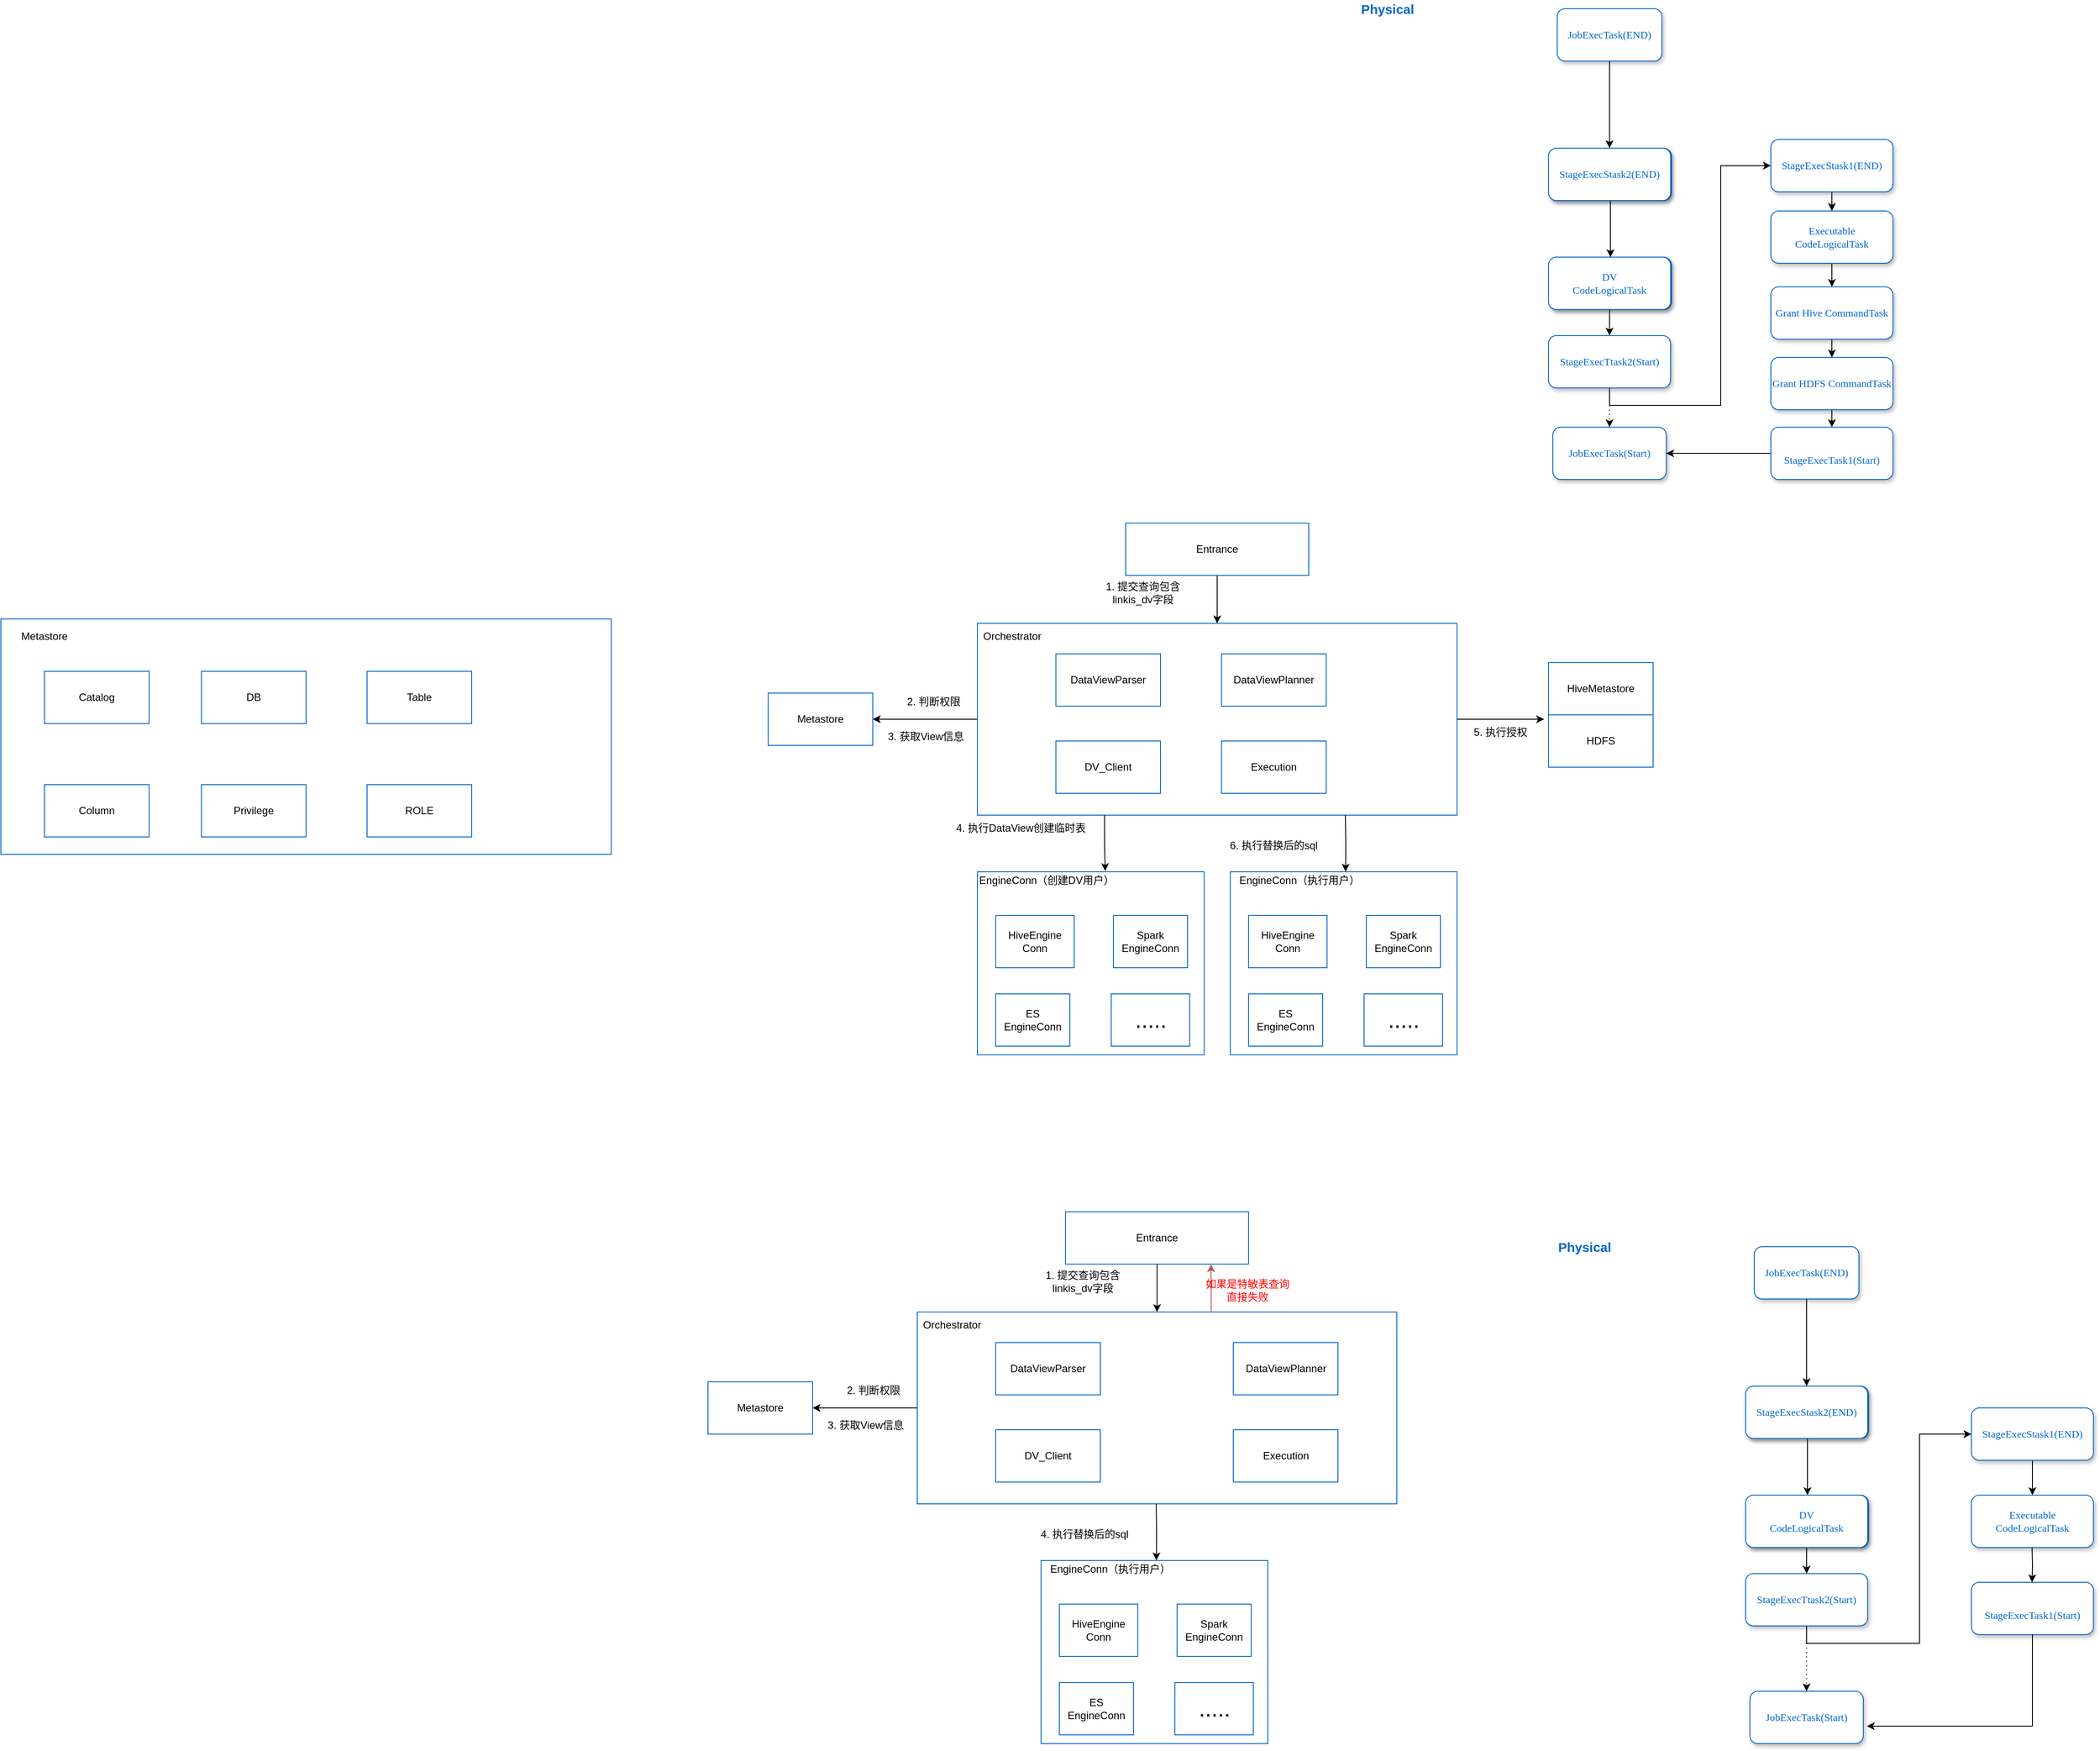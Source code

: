 <mxfile version="17.4.6" type="github">
  <diagram id="a85_j4YZkIVakMrymHND" name="Page-1">
    <mxGraphModel dx="1808" dy="487" grid="1" gridSize="10" guides="1" tooltips="1" connect="1" arrows="1" fold="1" page="1" pageScale="1" pageWidth="827" pageHeight="1169" math="0" shadow="0">
      <root>
        <mxCell id="0" />
        <mxCell id="1" parent="0" />
        <mxCell id="lfso0p7UZnsezRo0NtbR-8" value="" style="rounded=0;whiteSpace=wrap;html=1;strokeColor=#0066CC;" parent="1" vertex="1">
          <mxGeometry x="-680" y="800" width="700" height="270" as="geometry" />
        </mxCell>
        <mxCell id="lfso0p7UZnsezRo0NtbR-1" value="Catalog" style="rounded=0;whiteSpace=wrap;html=1;strokeColor=#0066CC;fillColor=#FFFFFF;" parent="1" vertex="1">
          <mxGeometry x="-630" y="860" width="120" height="60" as="geometry" />
        </mxCell>
        <mxCell id="lfso0p7UZnsezRo0NtbR-2" value="DB" style="rounded=0;whiteSpace=wrap;html=1;fillColor=#FFFFFF;strokeColor=#0066CC;" parent="1" vertex="1">
          <mxGeometry x="-450" y="860" width="120" height="60" as="geometry" />
        </mxCell>
        <mxCell id="lfso0p7UZnsezRo0NtbR-3" value="Table" style="rounded=0;whiteSpace=wrap;html=1;fillColor=#FFFFFF;strokeColor=#0066CC;" parent="1" vertex="1">
          <mxGeometry x="-260" y="860" width="120" height="60" as="geometry" />
        </mxCell>
        <mxCell id="lfso0p7UZnsezRo0NtbR-5" value="Column" style="rounded=0;whiteSpace=wrap;html=1;fillColor=#FFFFFF;strokeColor=#0066CC;" parent="1" vertex="1">
          <mxGeometry x="-630" y="990" width="120" height="60" as="geometry" />
        </mxCell>
        <mxCell id="lfso0p7UZnsezRo0NtbR-6" value="Privilege" style="rounded=0;whiteSpace=wrap;html=1;fillColor=#FFFFFF;strokeColor=#0066CC;" parent="1" vertex="1">
          <mxGeometry x="-450" y="990" width="120" height="60" as="geometry" />
        </mxCell>
        <mxCell id="lfso0p7UZnsezRo0NtbR-7" value="ROLE" style="rounded=0;whiteSpace=wrap;html=1;fillColor=#FFFFFF;strokeColor=#0066CC;" parent="1" vertex="1">
          <mxGeometry x="-260" y="990" width="120" height="60" as="geometry" />
        </mxCell>
        <mxCell id="lfso0p7UZnsezRo0NtbR-9" value="Metastore" style="text;html=1;strokeColor=none;fillColor=none;align=center;verticalAlign=middle;whiteSpace=wrap;rounded=0;" parent="1" vertex="1">
          <mxGeometry x="-650" y="810" width="40" height="20" as="geometry" />
        </mxCell>
        <mxCell id="iUMcvWfXZ97UgZ7708nX-7" style="edgeStyle=orthogonalEdgeStyle;rounded=0;orthogonalLoop=1;jettySize=auto;html=1;exitX=0.5;exitY=1;exitDx=0;exitDy=0;entryX=0.5;entryY=0;entryDx=0;entryDy=0;" parent="1" source="Wl6oobxlPlHAUqQ0Epux-1" target="Wl6oobxlPlHAUqQ0Epux-59" edge="1">
          <mxGeometry relative="1" as="geometry" />
        </mxCell>
        <mxCell id="Wl6oobxlPlHAUqQ0Epux-1" value="JobExecTask(END)" style="whiteSpace=wrap;html=1;rounded=1;shadow=1;labelBackgroundColor=none;strokeWidth=1;fontFamily=Verdana;fontSize=12;align=center;fillColor=#FFFFFF;fontColor=#0066CC;strokeColor=#0066CC;" parent="1" vertex="1">
          <mxGeometry x="1105" y="100" width="120" height="60" as="geometry" />
        </mxCell>
        <mxCell id="Wl6oobxlPlHAUqQ0Epux-51" style="edgeStyle=orthogonalEdgeStyle;rounded=0;orthogonalLoop=1;jettySize=auto;html=1;exitX=0.5;exitY=1;exitDx=0;exitDy=0;" parent="1" source="Wl6oobxlPlHAUqQ0Epux-2" target="Wl6oobxlPlHAUqQ0Epux-48" edge="1">
          <mxGeometry relative="1" as="geometry" />
        </mxCell>
        <mxCell id="Wl6oobxlPlHAUqQ0Epux-2" value="&lt;span&gt;StageExecStask1(END)&lt;/span&gt;" style="whiteSpace=wrap;html=1;rounded=1;shadow=1;labelBackgroundColor=none;strokeWidth=1;fontFamily=Verdana;fontSize=12;align=center;fillColor=#FFFFFF;fontColor=#0066CC;strokeColor=#0066CC;" parent="1" vertex="1">
          <mxGeometry x="1350" y="250" width="140" height="60" as="geometry" />
        </mxCell>
        <mxCell id="Wl6oobxlPlHAUqQ0Epux-3" value="&lt;span style=&quot;font-size: 15px&quot;&gt;&lt;b&gt;Physical&lt;/b&gt;&lt;/span&gt;" style="text;html=1;align=center;verticalAlign=middle;resizable=0;points=[];autosize=1;fontColor=#0066CC;" parent="1" vertex="1">
          <mxGeometry x="870" y="90" width="80" height="20" as="geometry" />
        </mxCell>
        <mxCell id="Wl6oobxlPlHAUqQ0Epux-55" style="edgeStyle=orthogonalEdgeStyle;rounded=0;orthogonalLoop=1;jettySize=auto;html=1;exitX=0.5;exitY=1;exitDx=0;exitDy=0;entryX=0.5;entryY=0;entryDx=0;entryDy=0;" parent="1" source="Wl6oobxlPlHAUqQ0Epux-4" target="Wl6oobxlPlHAUqQ0Epux-7" edge="1">
          <mxGeometry relative="1" as="geometry" />
        </mxCell>
        <mxCell id="Wl6oobxlPlHAUqQ0Epux-4" value="DV&lt;br&gt;CodeLogicalTask" style="whiteSpace=wrap;html=1;rounded=1;shadow=1;labelBackgroundColor=none;strokeWidth=1;fontFamily=Verdana;fontSize=12;align=center;fillColor=#FFFFFF;fontColor=#0066CC;strokeColor=#0066CC;" parent="1" vertex="1">
          <mxGeometry x="1096" y="385" width="140" height="60" as="geometry" />
        </mxCell>
        <mxCell id="iUMcvWfXZ97UgZ7708nX-8" style="edgeStyle=orthogonalEdgeStyle;rounded=0;orthogonalLoop=1;jettySize=auto;html=1;exitX=0.5;exitY=1;exitDx=0;exitDy=0;entryX=0;entryY=0.5;entryDx=0;entryDy=0;" parent="1" source="Wl6oobxlPlHAUqQ0Epux-7" target="Wl6oobxlPlHAUqQ0Epux-2" edge="1">
          <mxGeometry relative="1" as="geometry" />
        </mxCell>
        <mxCell id="iUMcvWfXZ97UgZ7708nX-14" style="edgeStyle=orthogonalEdgeStyle;rounded=0;orthogonalLoop=1;jettySize=auto;html=1;exitX=0.5;exitY=1;exitDx=0;exitDy=0;entryX=0.5;entryY=0;entryDx=0;entryDy=0;dashed=1;dashPattern=1 4;" parent="1" source="Wl6oobxlPlHAUqQ0Epux-7" target="Wl6oobxlPlHAUqQ0Epux-9" edge="1">
          <mxGeometry relative="1" as="geometry" />
        </mxCell>
        <mxCell id="Wl6oobxlPlHAUqQ0Epux-7" value="&lt;span&gt;StageExecTtask2(Start)&lt;/span&gt;" style="whiteSpace=wrap;html=1;rounded=1;shadow=1;labelBackgroundColor=none;strokeWidth=1;fontFamily=Verdana;fontSize=12;align=center;fillColor=#FFFFFF;fontColor=#0066CC;strokeColor=#0066CC;" parent="1" vertex="1">
          <mxGeometry x="1095" y="475" width="140" height="60" as="geometry" />
        </mxCell>
        <mxCell id="Wl6oobxlPlHAUqQ0Epux-9" value="JobExecTask(Start)" style="whiteSpace=wrap;html=1;rounded=1;shadow=1;labelBackgroundColor=none;strokeWidth=1;fontFamily=Verdana;fontSize=12;align=center;fillColor=#FFFFFF;fontColor=#0066CC;strokeColor=#0066CC;" parent="1" vertex="1">
          <mxGeometry x="1100" y="580" width="130" height="60" as="geometry" />
        </mxCell>
        <mxCell id="Wl6oobxlPlHAUqQ0Epux-86" style="edgeStyle=orthogonalEdgeStyle;rounded=0;orthogonalLoop=1;jettySize=auto;html=1;exitX=0;exitY=0.5;exitDx=0;exitDy=0;entryX=1;entryY=0.5;entryDx=0;entryDy=0;" parent="1" source="Wl6oobxlPlHAUqQ0Epux-13" target="Wl6oobxlPlHAUqQ0Epux-84" edge="1">
          <mxGeometry relative="1" as="geometry" />
        </mxCell>
        <mxCell id="iUMcvWfXZ97UgZ7708nX-3" style="edgeStyle=orthogonalEdgeStyle;rounded=0;orthogonalLoop=1;jettySize=auto;html=1;" parent="1" source="Wl6oobxlPlHAUqQ0Epux-13" edge="1">
          <mxGeometry relative="1" as="geometry">
            <mxPoint x="1090" y="915" as="targetPoint" />
          </mxGeometry>
        </mxCell>
        <mxCell id="Wl6oobxlPlHAUqQ0Epux-13" value="" style="rounded=0;whiteSpace=wrap;html=1;strokeColor=#0066CC;" parent="1" vertex="1">
          <mxGeometry x="440" y="805" width="550" height="220" as="geometry" />
        </mxCell>
        <mxCell id="Wl6oobxlPlHAUqQ0Epux-26" style="edgeStyle=orthogonalEdgeStyle;rounded=0;orthogonalLoop=1;jettySize=auto;html=1;exitX=0.5;exitY=1;exitDx=0;exitDy=0;entryX=0.5;entryY=0;entryDx=0;entryDy=0;" parent="1" source="Wl6oobxlPlHAUqQ0Epux-14" target="Wl6oobxlPlHAUqQ0Epux-13" edge="1">
          <mxGeometry relative="1" as="geometry" />
        </mxCell>
        <mxCell id="Wl6oobxlPlHAUqQ0Epux-14" value="Entrance" style="rounded=0;whiteSpace=wrap;html=1;strokeColor=#0066CC;fillColor=#FFFFFF;" parent="1" vertex="1">
          <mxGeometry x="610" y="690" width="210" height="60" as="geometry" />
        </mxCell>
        <mxCell id="Wl6oobxlPlHAUqQ0Epux-15" value="DataViewPlanner" style="rounded=0;whiteSpace=wrap;html=1;fillColor=#FFFFFF;strokeColor=#0066CC;" parent="1" vertex="1">
          <mxGeometry x="720" y="840" width="120" height="60" as="geometry" />
        </mxCell>
        <mxCell id="Wl6oobxlPlHAUqQ0Epux-20" value="Orchestrator" style="text;html=1;strokeColor=none;fillColor=none;align=center;verticalAlign=middle;whiteSpace=wrap;rounded=0;" parent="1" vertex="1">
          <mxGeometry x="460" y="810" width="40" height="20" as="geometry" />
        </mxCell>
        <mxCell id="Wl6oobxlPlHAUqQ0Epux-22" value="DataViewParser" style="rounded=0;whiteSpace=wrap;html=1;strokeColor=#0066CC;fillColor=#FFFFFF;" parent="1" vertex="1">
          <mxGeometry x="530" y="840" width="120" height="60" as="geometry" />
        </mxCell>
        <mxCell id="Wl6oobxlPlHAUqQ0Epux-27" value="1. 提交查询包含linkis_dv字段" style="text;html=1;strokeColor=none;fillColor=none;align=center;verticalAlign=middle;whiteSpace=wrap;rounded=0;" parent="1" vertex="1">
          <mxGeometry x="580" y="760" width="100" height="20" as="geometry" />
        </mxCell>
        <mxCell id="Wl6oobxlPlHAUqQ0Epux-28" value="DV_Client" style="rounded=0;whiteSpace=wrap;html=1;strokeColor=#0066CC;fillColor=#FFFFFF;" parent="1" vertex="1">
          <mxGeometry x="530" y="940" width="120" height="60" as="geometry" />
        </mxCell>
        <mxCell id="Wl6oobxlPlHAUqQ0Epux-29" value="Execution" style="rounded=0;whiteSpace=wrap;html=1;fillColor=#FFFFFF;strokeColor=#0066CC;" parent="1" vertex="1">
          <mxGeometry x="720" y="940" width="120" height="60" as="geometry" />
        </mxCell>
        <mxCell id="Wl6oobxlPlHAUqQ0Epux-31" value="" style="rounded=0;whiteSpace=wrap;html=1;strokeColor=#0066CC;" parent="1" vertex="1">
          <mxGeometry x="440" y="1090" width="260" height="210" as="geometry" />
        </mxCell>
        <mxCell id="Wl6oobxlPlHAUqQ0Epux-32" value="EngineConn（创建DV用户）" style="text;html=1;strokeColor=none;fillColor=none;align=center;verticalAlign=middle;whiteSpace=wrap;rounded=0;" parent="1" vertex="1">
          <mxGeometry x="440" y="1090" width="159" height="20" as="geometry" />
        </mxCell>
        <mxCell id="Wl6oobxlPlHAUqQ0Epux-35" value="HiveEngine&lt;br&gt;Conn" style="rounded=0;whiteSpace=wrap;html=1;strokeColor=#0066CC;fillColor=#FFFFFF;" parent="1" vertex="1">
          <mxGeometry x="461" y="1140" width="90" height="60" as="geometry" />
        </mxCell>
        <mxCell id="Wl6oobxlPlHAUqQ0Epux-36" value="Spark&lt;br&gt;EngineConn" style="rounded=0;whiteSpace=wrap;html=1;strokeColor=#0066CC;fillColor=#FFFFFF;" parent="1" vertex="1">
          <mxGeometry x="596" y="1140" width="85" height="60" as="geometry" />
        </mxCell>
        <mxCell id="Wl6oobxlPlHAUqQ0Epux-37" value="&lt;font style=&quot;font-size: 26px&quot;&gt;.....&lt;/font&gt;" style="rounded=0;whiteSpace=wrap;html=1;strokeColor=#0066CC;fillColor=#FFFFFF;" parent="1" vertex="1">
          <mxGeometry x="593.5" y="1230" width="90" height="60" as="geometry" />
        </mxCell>
        <mxCell id="Wl6oobxlPlHAUqQ0Epux-38" value="ES&lt;br&gt;EngineConn" style="rounded=0;whiteSpace=wrap;html=1;strokeColor=#0066CC;fillColor=#FFFFFF;" parent="1" vertex="1">
          <mxGeometry x="461" y="1230" width="85" height="60" as="geometry" />
        </mxCell>
        <mxCell id="Wl6oobxlPlHAUqQ0Epux-40" value="4. 执行DataView创建临时表" style="text;html=1;strokeColor=none;fillColor=none;align=center;verticalAlign=middle;whiteSpace=wrap;rounded=0;" parent="1" vertex="1">
          <mxGeometry x="410" y="1030" width="160" height="20" as="geometry" />
        </mxCell>
        <mxCell id="iUMcvWfXZ97UgZ7708nX-10" style="edgeStyle=orthogonalEdgeStyle;rounded=0;orthogonalLoop=1;jettySize=auto;html=1;exitX=0.5;exitY=1;exitDx=0;exitDy=0;entryX=0.5;entryY=0;entryDx=0;entryDy=0;" parent="1" source="Wl6oobxlPlHAUqQ0Epux-44" target="iUMcvWfXZ97UgZ7708nX-9" edge="1">
          <mxGeometry relative="1" as="geometry" />
        </mxCell>
        <mxCell id="Wl6oobxlPlHAUqQ0Epux-44" value="&lt;span&gt;Grant Hive CommandTask&lt;/span&gt;" style="whiteSpace=wrap;html=1;rounded=1;shadow=1;labelBackgroundColor=none;strokeWidth=1;fontFamily=Verdana;fontSize=12;align=center;fillColor=#FFFFFF;fontColor=#0066CC;strokeColor=#0066CC;" parent="1" vertex="1">
          <mxGeometry x="1350" y="419" width="140" height="60" as="geometry" />
        </mxCell>
        <mxCell id="Wl6oobxlPlHAUqQ0Epux-52" style="edgeStyle=orthogonalEdgeStyle;rounded=0;orthogonalLoop=1;jettySize=auto;html=1;exitX=0.5;exitY=1;exitDx=0;exitDy=0;entryX=0.5;entryY=0;entryDx=0;entryDy=0;" parent="1" source="Wl6oobxlPlHAUqQ0Epux-48" target="Wl6oobxlPlHAUqQ0Epux-44" edge="1">
          <mxGeometry relative="1" as="geometry" />
        </mxCell>
        <mxCell id="Wl6oobxlPlHAUqQ0Epux-48" value="Executable&lt;br&gt;CodeLogicalTask" style="whiteSpace=wrap;html=1;rounded=1;shadow=1;labelBackgroundColor=none;strokeWidth=1;fontFamily=Verdana;fontSize=12;align=center;fillColor=#FFFFFF;fontColor=#0066CC;strokeColor=#0066CC;" parent="1" vertex="1">
          <mxGeometry x="1350" y="332" width="140" height="60" as="geometry" />
        </mxCell>
        <mxCell id="Wl6oobxlPlHAUqQ0Epux-54" style="edgeStyle=orthogonalEdgeStyle;rounded=0;orthogonalLoop=1;jettySize=auto;html=1;exitX=0.5;exitY=1;exitDx=0;exitDy=0;entryX=0.5;entryY=0;entryDx=0;entryDy=0;" parent="1" source="Wl6oobxlPlHAUqQ0Epux-49" target="Wl6oobxlPlHAUqQ0Epux-4" edge="1">
          <mxGeometry relative="1" as="geometry" />
        </mxCell>
        <mxCell id="Wl6oobxlPlHAUqQ0Epux-49" value="&lt;span&gt;StageExecStask2(END)&lt;/span&gt;" style="whiteSpace=wrap;html=1;rounded=1;shadow=1;labelBackgroundColor=none;strokeWidth=1;fontFamily=Verdana;fontSize=12;align=center;fillColor=#FFFFFF;fontColor=#0066CC;strokeColor=#0066CC;" parent="1" vertex="1">
          <mxGeometry x="1096" y="260" width="140" height="60" as="geometry" />
        </mxCell>
        <mxCell id="Wl6oobxlPlHAUqQ0Epux-59" value="&lt;span&gt;StageExecStask2(END)&lt;/span&gt;" style="whiteSpace=wrap;html=1;rounded=1;shadow=1;labelBackgroundColor=none;strokeWidth=1;fontFamily=Verdana;fontSize=12;align=center;fillColor=#FFFFFF;fontColor=#0066CC;strokeColor=#0066CC;" parent="1" vertex="1">
          <mxGeometry x="1095" y="260" width="140" height="60" as="geometry" />
        </mxCell>
        <mxCell id="Wl6oobxlPlHAUqQ0Epux-60" value="DV&lt;br&gt;CodeLogicalTask" style="whiteSpace=wrap;html=1;rounded=1;shadow=1;labelBackgroundColor=none;strokeWidth=1;fontFamily=Verdana;fontSize=12;align=center;fillColor=#FFFFFF;fontColor=#0066CC;strokeColor=#0066CC;" parent="1" vertex="1">
          <mxGeometry x="1095" y="385" width="140" height="60" as="geometry" />
        </mxCell>
        <mxCell id="iUMcvWfXZ97UgZ7708nX-12" style="edgeStyle=orthogonalEdgeStyle;rounded=0;orthogonalLoop=1;jettySize=auto;html=1;exitX=0;exitY=0.5;exitDx=0;exitDy=0;entryX=1;entryY=0.5;entryDx=0;entryDy=0;" parent="1" source="Wl6oobxlPlHAUqQ0Epux-65" target="Wl6oobxlPlHAUqQ0Epux-9" edge="1">
          <mxGeometry relative="1" as="geometry" />
        </mxCell>
        <mxCell id="Wl6oobxlPlHAUqQ0Epux-65" value="&lt;span&gt;&lt;br&gt;StageExecTask1(Start)&lt;br&gt;&lt;/span&gt;" style="whiteSpace=wrap;html=1;rounded=1;shadow=1;labelBackgroundColor=none;strokeWidth=1;fontFamily=Verdana;fontSize=12;align=center;fillColor=#FFFFFF;fontColor=#0066CC;strokeColor=#0066CC;" parent="1" vertex="1">
          <mxGeometry x="1350" y="580" width="140" height="60" as="geometry" />
        </mxCell>
        <mxCell id="Wl6oobxlPlHAUqQ0Epux-71" style="edgeStyle=orthogonalEdgeStyle;rounded=0;orthogonalLoop=1;jettySize=auto;html=1;exitX=0.265;exitY=1;exitDx=0;exitDy=0;exitPerimeter=0;entryX=0.922;entryY=-0.044;entryDx=0;entryDy=0;entryPerimeter=0;" parent="1" source="Wl6oobxlPlHAUqQ0Epux-13" target="Wl6oobxlPlHAUqQ0Epux-32" edge="1">
          <mxGeometry relative="1" as="geometry">
            <mxPoint x="570" y="1030" as="sourcePoint" />
            <mxPoint x="584" y="1092" as="targetPoint" />
          </mxGeometry>
        </mxCell>
        <mxCell id="Wl6oobxlPlHAUqQ0Epux-75" value="" style="rounded=0;whiteSpace=wrap;html=1;strokeColor=#0066CC;" parent="1" vertex="1">
          <mxGeometry x="730" y="1090" width="260" height="210" as="geometry" />
        </mxCell>
        <mxCell id="Wl6oobxlPlHAUqQ0Epux-76" value="EngineConn（执行用户）" style="text;html=1;strokeColor=none;fillColor=none;align=center;verticalAlign=middle;whiteSpace=wrap;rounded=0;" parent="1" vertex="1">
          <mxGeometry x="730" y="1090" width="159" height="20" as="geometry" />
        </mxCell>
        <mxCell id="Wl6oobxlPlHAUqQ0Epux-77" value="HiveEngine&lt;br&gt;Conn" style="rounded=0;whiteSpace=wrap;html=1;strokeColor=#0066CC;fillColor=#FFFFFF;" parent="1" vertex="1">
          <mxGeometry x="751" y="1140" width="90" height="60" as="geometry" />
        </mxCell>
        <mxCell id="Wl6oobxlPlHAUqQ0Epux-78" value="Spark&lt;br&gt;EngineConn" style="rounded=0;whiteSpace=wrap;html=1;strokeColor=#0066CC;fillColor=#FFFFFF;" parent="1" vertex="1">
          <mxGeometry x="886" y="1140" width="85" height="60" as="geometry" />
        </mxCell>
        <mxCell id="Wl6oobxlPlHAUqQ0Epux-79" value="&lt;font style=&quot;font-size: 26px&quot;&gt;.....&lt;/font&gt;" style="rounded=0;whiteSpace=wrap;html=1;strokeColor=#0066CC;fillColor=#FFFFFF;" parent="1" vertex="1">
          <mxGeometry x="883.5" y="1230" width="90" height="60" as="geometry" />
        </mxCell>
        <mxCell id="Wl6oobxlPlHAUqQ0Epux-80" value="ES&lt;br&gt;EngineConn" style="rounded=0;whiteSpace=wrap;html=1;strokeColor=#0066CC;fillColor=#FFFFFF;" parent="1" vertex="1">
          <mxGeometry x="751" y="1230" width="85" height="60" as="geometry" />
        </mxCell>
        <mxCell id="Wl6oobxlPlHAUqQ0Epux-81" value="6. 执行替换后的sql" style="text;html=1;strokeColor=none;fillColor=none;align=center;verticalAlign=middle;whiteSpace=wrap;rounded=0;" parent="1" vertex="1">
          <mxGeometry x="700" y="1050" width="160" height="20" as="geometry" />
        </mxCell>
        <mxCell id="Wl6oobxlPlHAUqQ0Epux-82" style="edgeStyle=orthogonalEdgeStyle;rounded=0;orthogonalLoop=1;jettySize=auto;html=1;entryX=0.832;entryY=-0.007;entryDx=0;entryDy=0;entryPerimeter=0;" parent="1" target="Wl6oobxlPlHAUqQ0Epux-76" edge="1">
          <mxGeometry relative="1" as="geometry">
            <mxPoint x="862" y="1025" as="sourcePoint" />
            <mxPoint x="860" y="1090" as="targetPoint" />
          </mxGeometry>
        </mxCell>
        <mxCell id="Wl6oobxlPlHAUqQ0Epux-84" value="Metastore" style="rounded=0;whiteSpace=wrap;html=1;strokeColor=#0066CC;fillColor=#FFFFFF;" parent="1" vertex="1">
          <mxGeometry x="200" y="885" width="120" height="60" as="geometry" />
        </mxCell>
        <mxCell id="Wl6oobxlPlHAUqQ0Epux-87" value="2. 判断权限" style="text;html=1;strokeColor=none;fillColor=none;align=center;verticalAlign=middle;whiteSpace=wrap;rounded=0;" parent="1" vertex="1">
          <mxGeometry x="310" y="885" width="160" height="20" as="geometry" />
        </mxCell>
        <mxCell id="Wl6oobxlPlHAUqQ0Epux-88" value="3. 获取View信息" style="text;html=1;strokeColor=none;fillColor=none;align=center;verticalAlign=middle;whiteSpace=wrap;rounded=0;" parent="1" vertex="1">
          <mxGeometry x="301" y="925" width="160" height="20" as="geometry" />
        </mxCell>
        <mxCell id="iUMcvWfXZ97UgZ7708nX-1" value="HiveMetastore" style="rounded=0;whiteSpace=wrap;html=1;strokeColor=#0066CC;fillColor=#FFFFFF;" parent="1" vertex="1">
          <mxGeometry x="1095" y="850" width="120" height="60" as="geometry" />
        </mxCell>
        <mxCell id="iUMcvWfXZ97UgZ7708nX-2" value="HDFS" style="rounded=0;whiteSpace=wrap;html=1;strokeColor=#0066CC;fillColor=#FFFFFF;" parent="1" vertex="1">
          <mxGeometry x="1095" y="910" width="120" height="60" as="geometry" />
        </mxCell>
        <mxCell id="iUMcvWfXZ97UgZ7708nX-4" value="5. 执行授权" style="text;html=1;strokeColor=none;fillColor=none;align=center;verticalAlign=middle;whiteSpace=wrap;rounded=0;" parent="1" vertex="1">
          <mxGeometry x="960" y="920" width="160" height="20" as="geometry" />
        </mxCell>
        <mxCell id="iUMcvWfXZ97UgZ7708nX-11" style="edgeStyle=orthogonalEdgeStyle;rounded=0;orthogonalLoop=1;jettySize=auto;html=1;exitX=0.5;exitY=1;exitDx=0;exitDy=0;entryX=0.5;entryY=0;entryDx=0;entryDy=0;" parent="1" source="iUMcvWfXZ97UgZ7708nX-9" target="Wl6oobxlPlHAUqQ0Epux-65" edge="1">
          <mxGeometry relative="1" as="geometry" />
        </mxCell>
        <mxCell id="iUMcvWfXZ97UgZ7708nX-9" value="&lt;span&gt;Grant HDFS CommandTask&lt;/span&gt;" style="whiteSpace=wrap;html=1;rounded=1;shadow=1;labelBackgroundColor=none;strokeWidth=1;fontFamily=Verdana;fontSize=12;align=center;fillColor=#FFFFFF;fontColor=#0066CC;strokeColor=#0066CC;" parent="1" vertex="1">
          <mxGeometry x="1350" y="500" width="140" height="60" as="geometry" />
        </mxCell>
        <mxCell id="2ZZKq46Aa9RZgPAG1p2L-34" style="edgeStyle=orthogonalEdgeStyle;rounded=0;orthogonalLoop=1;jettySize=auto;html=1;exitX=0;exitY=0.5;exitDx=0;exitDy=0;entryX=1;entryY=0.5;entryDx=0;entryDy=0;" edge="1" parent="1" source="2ZZKq46Aa9RZgPAG1p2L-36" target="2ZZKq46Aa9RZgPAG1p2L-61">
          <mxGeometry relative="1" as="geometry" />
        </mxCell>
        <mxCell id="2ZZKq46Aa9RZgPAG1p2L-36" value="" style="rounded=0;whiteSpace=wrap;html=1;strokeColor=#0066CC;" vertex="1" parent="1">
          <mxGeometry x="371" y="1595" width="550" height="220" as="geometry" />
        </mxCell>
        <mxCell id="2ZZKq46Aa9RZgPAG1p2L-37" style="edgeStyle=orthogonalEdgeStyle;rounded=0;orthogonalLoop=1;jettySize=auto;html=1;exitX=0.5;exitY=1;exitDx=0;exitDy=0;entryX=0.5;entryY=0;entryDx=0;entryDy=0;" edge="1" parent="1" source="2ZZKq46Aa9RZgPAG1p2L-38" target="2ZZKq46Aa9RZgPAG1p2L-36">
          <mxGeometry relative="1" as="geometry" />
        </mxCell>
        <mxCell id="2ZZKq46Aa9RZgPAG1p2L-38" value="Entrance" style="rounded=0;whiteSpace=wrap;html=1;strokeColor=#0066CC;fillColor=#FFFFFF;" vertex="1" parent="1">
          <mxGeometry x="541" y="1480" width="210" height="60" as="geometry" />
        </mxCell>
        <mxCell id="2ZZKq46Aa9RZgPAG1p2L-39" value="DataViewPlanner" style="rounded=0;whiteSpace=wrap;html=1;fillColor=#FFFFFF;strokeColor=#0066CC;" vertex="1" parent="1">
          <mxGeometry x="733.5" y="1630" width="120" height="60" as="geometry" />
        </mxCell>
        <mxCell id="2ZZKq46Aa9RZgPAG1p2L-40" value="Orchestrator" style="text;html=1;strokeColor=none;fillColor=none;align=center;verticalAlign=middle;whiteSpace=wrap;rounded=0;" vertex="1" parent="1">
          <mxGeometry x="391" y="1600" width="40" height="20" as="geometry" />
        </mxCell>
        <mxCell id="2ZZKq46Aa9RZgPAG1p2L-41" value="DataViewParser" style="rounded=0;whiteSpace=wrap;html=1;strokeColor=#0066CC;fillColor=#FFFFFF;" vertex="1" parent="1">
          <mxGeometry x="461" y="1630" width="120" height="60" as="geometry" />
        </mxCell>
        <mxCell id="2ZZKq46Aa9RZgPAG1p2L-42" value="1. 提交查询包含linkis_dv字段" style="text;html=1;strokeColor=none;fillColor=none;align=center;verticalAlign=middle;whiteSpace=wrap;rounded=0;" vertex="1" parent="1">
          <mxGeometry x="511" y="1550" width="100" height="20" as="geometry" />
        </mxCell>
        <mxCell id="2ZZKq46Aa9RZgPAG1p2L-43" value="DV_Client" style="rounded=0;whiteSpace=wrap;html=1;strokeColor=#0066CC;fillColor=#FFFFFF;" vertex="1" parent="1">
          <mxGeometry x="461" y="1730" width="120" height="60" as="geometry" />
        </mxCell>
        <mxCell id="2ZZKq46Aa9RZgPAG1p2L-44" value="Execution" style="rounded=0;whiteSpace=wrap;html=1;fillColor=#FFFFFF;strokeColor=#0066CC;" vertex="1" parent="1">
          <mxGeometry x="733.5" y="1730" width="120" height="60" as="geometry" />
        </mxCell>
        <mxCell id="2ZZKq46Aa9RZgPAG1p2L-53" value="" style="rounded=0;whiteSpace=wrap;html=1;strokeColor=#0066CC;" vertex="1" parent="1">
          <mxGeometry x="513" y="1880" width="260" height="210" as="geometry" />
        </mxCell>
        <mxCell id="2ZZKq46Aa9RZgPAG1p2L-54" value="EngineConn（执行用户）" style="text;html=1;strokeColor=none;fillColor=none;align=center;verticalAlign=middle;whiteSpace=wrap;rounded=0;" vertex="1" parent="1">
          <mxGeometry x="513" y="1880" width="159" height="20" as="geometry" />
        </mxCell>
        <mxCell id="2ZZKq46Aa9RZgPAG1p2L-55" value="HiveEngine&lt;br&gt;Conn" style="rounded=0;whiteSpace=wrap;html=1;strokeColor=#0066CC;fillColor=#FFFFFF;" vertex="1" parent="1">
          <mxGeometry x="534" y="1930" width="90" height="60" as="geometry" />
        </mxCell>
        <mxCell id="2ZZKq46Aa9RZgPAG1p2L-56" value="Spark&lt;br&gt;EngineConn" style="rounded=0;whiteSpace=wrap;html=1;strokeColor=#0066CC;fillColor=#FFFFFF;" vertex="1" parent="1">
          <mxGeometry x="669" y="1930" width="85" height="60" as="geometry" />
        </mxCell>
        <mxCell id="2ZZKq46Aa9RZgPAG1p2L-57" value="&lt;font style=&quot;font-size: 26px&quot;&gt;.....&lt;/font&gt;" style="rounded=0;whiteSpace=wrap;html=1;strokeColor=#0066CC;fillColor=#FFFFFF;" vertex="1" parent="1">
          <mxGeometry x="666.5" y="2020" width="90" height="60" as="geometry" />
        </mxCell>
        <mxCell id="2ZZKq46Aa9RZgPAG1p2L-58" value="ES&lt;br&gt;EngineConn" style="rounded=0;whiteSpace=wrap;html=1;strokeColor=#0066CC;fillColor=#FFFFFF;" vertex="1" parent="1">
          <mxGeometry x="534" y="2020" width="85" height="60" as="geometry" />
        </mxCell>
        <mxCell id="2ZZKq46Aa9RZgPAG1p2L-59" value="4. 执行替换后的sql" style="text;html=1;strokeColor=none;fillColor=none;align=center;verticalAlign=middle;whiteSpace=wrap;rounded=0;" vertex="1" parent="1">
          <mxGeometry x="483" y="1840" width="160" height="20" as="geometry" />
        </mxCell>
        <mxCell id="2ZZKq46Aa9RZgPAG1p2L-60" style="edgeStyle=orthogonalEdgeStyle;rounded=0;orthogonalLoop=1;jettySize=auto;html=1;entryX=0.832;entryY=-0.007;entryDx=0;entryDy=0;entryPerimeter=0;" edge="1" parent="1" target="2ZZKq46Aa9RZgPAG1p2L-54">
          <mxGeometry relative="1" as="geometry">
            <mxPoint x="645" y="1815" as="sourcePoint" />
            <mxPoint x="643" y="1880" as="targetPoint" />
          </mxGeometry>
        </mxCell>
        <mxCell id="2ZZKq46Aa9RZgPAG1p2L-61" value="Metastore" style="rounded=0;whiteSpace=wrap;html=1;strokeColor=#0066CC;fillColor=#FFFFFF;" vertex="1" parent="1">
          <mxGeometry x="131" y="1675" width="120" height="60" as="geometry" />
        </mxCell>
        <mxCell id="2ZZKq46Aa9RZgPAG1p2L-62" value="2. 判断权限" style="text;html=1;strokeColor=none;fillColor=none;align=center;verticalAlign=middle;whiteSpace=wrap;rounded=0;" vertex="1" parent="1">
          <mxGeometry x="241" y="1675" width="160" height="20" as="geometry" />
        </mxCell>
        <mxCell id="2ZZKq46Aa9RZgPAG1p2L-63" value="3. 获取View信息" style="text;html=1;strokeColor=none;fillColor=none;align=center;verticalAlign=middle;whiteSpace=wrap;rounded=0;" vertex="1" parent="1">
          <mxGeometry x="232" y="1715" width="160" height="20" as="geometry" />
        </mxCell>
        <mxCell id="2ZZKq46Aa9RZgPAG1p2L-67" value="" style="endArrow=classic;html=1;rounded=0;exitX=0.613;exitY=-0.003;exitDx=0;exitDy=0;exitPerimeter=0;entryX=0.795;entryY=1.003;entryDx=0;entryDy=0;entryPerimeter=0;fillColor=#f8cecc;strokeColor=#b85450;" edge="1" parent="1" source="2ZZKq46Aa9RZgPAG1p2L-36" target="2ZZKq46Aa9RZgPAG1p2L-38">
          <mxGeometry width="50" height="50" relative="1" as="geometry">
            <mxPoint x="661" y="1590" as="sourcePoint" />
            <mxPoint x="711" y="1540" as="targetPoint" />
          </mxGeometry>
        </mxCell>
        <mxCell id="2ZZKq46Aa9RZgPAG1p2L-68" value="&lt;font color=&quot;#ff0000&quot;&gt;如果是特敏表查询直接失败&lt;/font&gt;" style="text;html=1;strokeColor=none;fillColor=none;align=center;verticalAlign=middle;whiteSpace=wrap;rounded=0;" vertex="1" parent="1">
          <mxGeometry x="700" y="1560" width="100" height="20" as="geometry" />
        </mxCell>
        <mxCell id="2ZZKq46Aa9RZgPAG1p2L-69" style="edgeStyle=orthogonalEdgeStyle;rounded=0;orthogonalLoop=1;jettySize=auto;html=1;exitX=0.5;exitY=1;exitDx=0;exitDy=0;entryX=0.5;entryY=0;entryDx=0;entryDy=0;" edge="1" parent="1" source="2ZZKq46Aa9RZgPAG1p2L-70" target="2ZZKq46Aa9RZgPAG1p2L-86">
          <mxGeometry relative="1" as="geometry" />
        </mxCell>
        <mxCell id="2ZZKq46Aa9RZgPAG1p2L-70" value="JobExecTask(END)" style="whiteSpace=wrap;html=1;rounded=1;shadow=1;labelBackgroundColor=none;strokeWidth=1;fontFamily=Verdana;fontSize=12;align=center;fillColor=#FFFFFF;fontColor=#0066CC;strokeColor=#0066CC;" vertex="1" parent="1">
          <mxGeometry x="1331" y="1520" width="120" height="60" as="geometry" />
        </mxCell>
        <mxCell id="2ZZKq46Aa9RZgPAG1p2L-71" style="edgeStyle=orthogonalEdgeStyle;rounded=0;orthogonalLoop=1;jettySize=auto;html=1;exitX=0.5;exitY=1;exitDx=0;exitDy=0;" edge="1" parent="1" source="2ZZKq46Aa9RZgPAG1p2L-72" target="2ZZKq46Aa9RZgPAG1p2L-83">
          <mxGeometry relative="1" as="geometry" />
        </mxCell>
        <mxCell id="2ZZKq46Aa9RZgPAG1p2L-72" value="&lt;span&gt;StageExecStask1(END)&lt;/span&gt;" style="whiteSpace=wrap;html=1;rounded=1;shadow=1;labelBackgroundColor=none;strokeWidth=1;fontFamily=Verdana;fontSize=12;align=center;fillColor=#FFFFFF;fontColor=#0066CC;strokeColor=#0066CC;" vertex="1" parent="1">
          <mxGeometry x="1580" y="1705" width="140" height="60" as="geometry" />
        </mxCell>
        <mxCell id="2ZZKq46Aa9RZgPAG1p2L-73" value="&lt;span style=&quot;font-size: 15px&quot;&gt;&lt;b&gt;Physical&lt;/b&gt;&lt;/span&gt;" style="text;html=1;align=center;verticalAlign=middle;resizable=0;points=[];autosize=1;fontColor=#0066CC;" vertex="1" parent="1">
          <mxGeometry x="1096" y="1510" width="80" height="20" as="geometry" />
        </mxCell>
        <mxCell id="2ZZKq46Aa9RZgPAG1p2L-74" style="edgeStyle=orthogonalEdgeStyle;rounded=0;orthogonalLoop=1;jettySize=auto;html=1;exitX=0.5;exitY=1;exitDx=0;exitDy=0;entryX=0.5;entryY=0;entryDx=0;entryDy=0;" edge="1" parent="1" source="2ZZKq46Aa9RZgPAG1p2L-75" target="2ZZKq46Aa9RZgPAG1p2L-78">
          <mxGeometry relative="1" as="geometry" />
        </mxCell>
        <mxCell id="2ZZKq46Aa9RZgPAG1p2L-75" value="DV&lt;br&gt;CodeLogicalTask" style="whiteSpace=wrap;html=1;rounded=1;shadow=1;labelBackgroundColor=none;strokeWidth=1;fontFamily=Verdana;fontSize=12;align=center;fillColor=#FFFFFF;fontColor=#0066CC;strokeColor=#0066CC;" vertex="1" parent="1">
          <mxGeometry x="1322" y="1805" width="140" height="60" as="geometry" />
        </mxCell>
        <mxCell id="2ZZKq46Aa9RZgPAG1p2L-76" style="edgeStyle=orthogonalEdgeStyle;rounded=0;orthogonalLoop=1;jettySize=auto;html=1;exitX=0.5;exitY=1;exitDx=0;exitDy=0;entryX=0;entryY=0.5;entryDx=0;entryDy=0;" edge="1" parent="1" source="2ZZKq46Aa9RZgPAG1p2L-78" target="2ZZKq46Aa9RZgPAG1p2L-72">
          <mxGeometry relative="1" as="geometry" />
        </mxCell>
        <mxCell id="2ZZKq46Aa9RZgPAG1p2L-77" style="edgeStyle=orthogonalEdgeStyle;rounded=0;orthogonalLoop=1;jettySize=auto;html=1;exitX=0.5;exitY=1;exitDx=0;exitDy=0;entryX=0.5;entryY=0;entryDx=0;entryDy=0;dashed=1;dashPattern=1 4;" edge="1" parent="1" source="2ZZKq46Aa9RZgPAG1p2L-78" target="2ZZKq46Aa9RZgPAG1p2L-79">
          <mxGeometry relative="1" as="geometry" />
        </mxCell>
        <mxCell id="2ZZKq46Aa9RZgPAG1p2L-78" value="&lt;span&gt;StageExecTtask2(Start)&lt;/span&gt;" style="whiteSpace=wrap;html=1;rounded=1;shadow=1;labelBackgroundColor=none;strokeWidth=1;fontFamily=Verdana;fontSize=12;align=center;fillColor=#FFFFFF;fontColor=#0066CC;strokeColor=#0066CC;" vertex="1" parent="1">
          <mxGeometry x="1321" y="1895" width="140" height="60" as="geometry" />
        </mxCell>
        <mxCell id="2ZZKq46Aa9RZgPAG1p2L-79" value="JobExecTask(Start)" style="whiteSpace=wrap;html=1;rounded=1;shadow=1;labelBackgroundColor=none;strokeWidth=1;fontFamily=Verdana;fontSize=12;align=center;fillColor=#FFFFFF;fontColor=#0066CC;strokeColor=#0066CC;" vertex="1" parent="1">
          <mxGeometry x="1326" y="2030" width="130" height="60" as="geometry" />
        </mxCell>
        <mxCell id="2ZZKq46Aa9RZgPAG1p2L-83" value="Executable&lt;br&gt;CodeLogicalTask" style="whiteSpace=wrap;html=1;rounded=1;shadow=1;labelBackgroundColor=none;strokeWidth=1;fontFamily=Verdana;fontSize=12;align=center;fillColor=#FFFFFF;fontColor=#0066CC;strokeColor=#0066CC;" vertex="1" parent="1">
          <mxGeometry x="1580" y="1805" width="140" height="60" as="geometry" />
        </mxCell>
        <mxCell id="2ZZKq46Aa9RZgPAG1p2L-84" style="edgeStyle=orthogonalEdgeStyle;rounded=0;orthogonalLoop=1;jettySize=auto;html=1;exitX=0.5;exitY=1;exitDx=0;exitDy=0;entryX=0.5;entryY=0;entryDx=0;entryDy=0;" edge="1" parent="1" source="2ZZKq46Aa9RZgPAG1p2L-85" target="2ZZKq46Aa9RZgPAG1p2L-75">
          <mxGeometry relative="1" as="geometry" />
        </mxCell>
        <mxCell id="2ZZKq46Aa9RZgPAG1p2L-85" value="&lt;span&gt;StageExecStask2(END)&lt;/span&gt;" style="whiteSpace=wrap;html=1;rounded=1;shadow=1;labelBackgroundColor=none;strokeWidth=1;fontFamily=Verdana;fontSize=12;align=center;fillColor=#FFFFFF;fontColor=#0066CC;strokeColor=#0066CC;" vertex="1" parent="1">
          <mxGeometry x="1322" y="1680" width="140" height="60" as="geometry" />
        </mxCell>
        <mxCell id="2ZZKq46Aa9RZgPAG1p2L-86" value="&lt;span&gt;StageExecStask2(END)&lt;/span&gt;" style="whiteSpace=wrap;html=1;rounded=1;shadow=1;labelBackgroundColor=none;strokeWidth=1;fontFamily=Verdana;fontSize=12;align=center;fillColor=#FFFFFF;fontColor=#0066CC;strokeColor=#0066CC;" vertex="1" parent="1">
          <mxGeometry x="1321" y="1680" width="140" height="60" as="geometry" />
        </mxCell>
        <mxCell id="2ZZKq46Aa9RZgPAG1p2L-87" value="DV&lt;br&gt;CodeLogicalTask" style="whiteSpace=wrap;html=1;rounded=1;shadow=1;labelBackgroundColor=none;strokeWidth=1;fontFamily=Verdana;fontSize=12;align=center;fillColor=#FFFFFF;fontColor=#0066CC;strokeColor=#0066CC;" vertex="1" parent="1">
          <mxGeometry x="1321" y="1805" width="140" height="60" as="geometry" />
        </mxCell>
        <mxCell id="2ZZKq46Aa9RZgPAG1p2L-89" value="&lt;span&gt;&lt;br&gt;StageExecTask1(Start)&lt;br&gt;&lt;/span&gt;" style="whiteSpace=wrap;html=1;rounded=1;shadow=1;labelBackgroundColor=none;strokeWidth=1;fontFamily=Verdana;fontSize=12;align=center;fillColor=#FFFFFF;fontColor=#0066CC;strokeColor=#0066CC;" vertex="1" parent="1">
          <mxGeometry x="1580" y="1905" width="140" height="60" as="geometry" />
        </mxCell>
        <mxCell id="2ZZKq46Aa9RZgPAG1p2L-93" style="edgeStyle=orthogonalEdgeStyle;rounded=0;orthogonalLoop=1;jettySize=auto;html=1;exitX=0.5;exitY=1;exitDx=0;exitDy=0;" edge="1" parent="1">
          <mxGeometry relative="1" as="geometry">
            <mxPoint x="1649.58" y="1865" as="sourcePoint" />
            <mxPoint x="1649.58" y="1905" as="targetPoint" />
          </mxGeometry>
        </mxCell>
        <mxCell id="2ZZKq46Aa9RZgPAG1p2L-95" style="edgeStyle=orthogonalEdgeStyle;rounded=0;orthogonalLoop=1;jettySize=auto;html=1;entryX=1.031;entryY=0.667;entryDx=0;entryDy=0;entryPerimeter=0;" edge="1" parent="1" target="2ZZKq46Aa9RZgPAG1p2L-79">
          <mxGeometry relative="1" as="geometry">
            <mxPoint x="1650" y="2070" as="sourcePoint" />
            <mxPoint x="1645.58" y="2170" as="targetPoint" />
            <Array as="points">
              <mxPoint x="1646" y="2070" />
            </Array>
          </mxGeometry>
        </mxCell>
        <mxCell id="2ZZKq46Aa9RZgPAG1p2L-96" value="" style="endArrow=none;html=1;rounded=0;fontColor=#FF0000;entryX=0.5;entryY=1;entryDx=0;entryDy=0;" edge="1" parent="1" target="2ZZKq46Aa9RZgPAG1p2L-89">
          <mxGeometry width="50" height="50" relative="1" as="geometry">
            <mxPoint x="1650" y="2070" as="sourcePoint" />
            <mxPoint x="1700" y="2020" as="targetPoint" />
          </mxGeometry>
        </mxCell>
      </root>
    </mxGraphModel>
  </diagram>
</mxfile>
